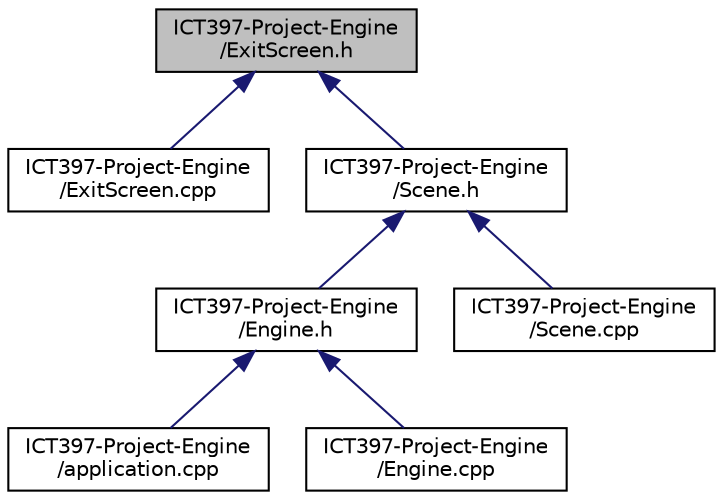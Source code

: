 digraph "ICT397-Project-Engine/ExitScreen.h"
{
 // LATEX_PDF_SIZE
  edge [fontname="Helvetica",fontsize="10",labelfontname="Helvetica",labelfontsize="10"];
  node [fontname="Helvetica",fontsize="10",shape=record];
  Node1 [label="ICT397-Project-Engine\l/ExitScreen.h",height=0.2,width=0.4,color="black", fillcolor="grey75", style="filled", fontcolor="black",tooltip=" "];
  Node1 -> Node2 [dir="back",color="midnightblue",fontsize="10",style="solid"];
  Node2 [label="ICT397-Project-Engine\l/ExitScreen.cpp",height=0.2,width=0.4,color="black", fillcolor="white", style="filled",URL="$_exit_screen_8cpp.html",tooltip=" "];
  Node1 -> Node3 [dir="back",color="midnightblue",fontsize="10",style="solid"];
  Node3 [label="ICT397-Project-Engine\l/Scene.h",height=0.2,width=0.4,color="black", fillcolor="white", style="filled",URL="$_scene_8h.html",tooltip=" "];
  Node3 -> Node4 [dir="back",color="midnightblue",fontsize="10",style="solid"];
  Node4 [label="ICT397-Project-Engine\l/Engine.h",height=0.2,width=0.4,color="black", fillcolor="white", style="filled",URL="$_engine_8h.html",tooltip=" "];
  Node4 -> Node5 [dir="back",color="midnightblue",fontsize="10",style="solid"];
  Node5 [label="ICT397-Project-Engine\l/application.cpp",height=0.2,width=0.4,color="black", fillcolor="white", style="filled",URL="$application_8cpp.html",tooltip=" "];
  Node4 -> Node6 [dir="back",color="midnightblue",fontsize="10",style="solid"];
  Node6 [label="ICT397-Project-Engine\l/Engine.cpp",height=0.2,width=0.4,color="black", fillcolor="white", style="filled",URL="$_engine_8cpp.html",tooltip=" "];
  Node3 -> Node7 [dir="back",color="midnightblue",fontsize="10",style="solid"];
  Node7 [label="ICT397-Project-Engine\l/Scene.cpp",height=0.2,width=0.4,color="black", fillcolor="white", style="filled",URL="$_scene_8cpp.html",tooltip=" "];
}
